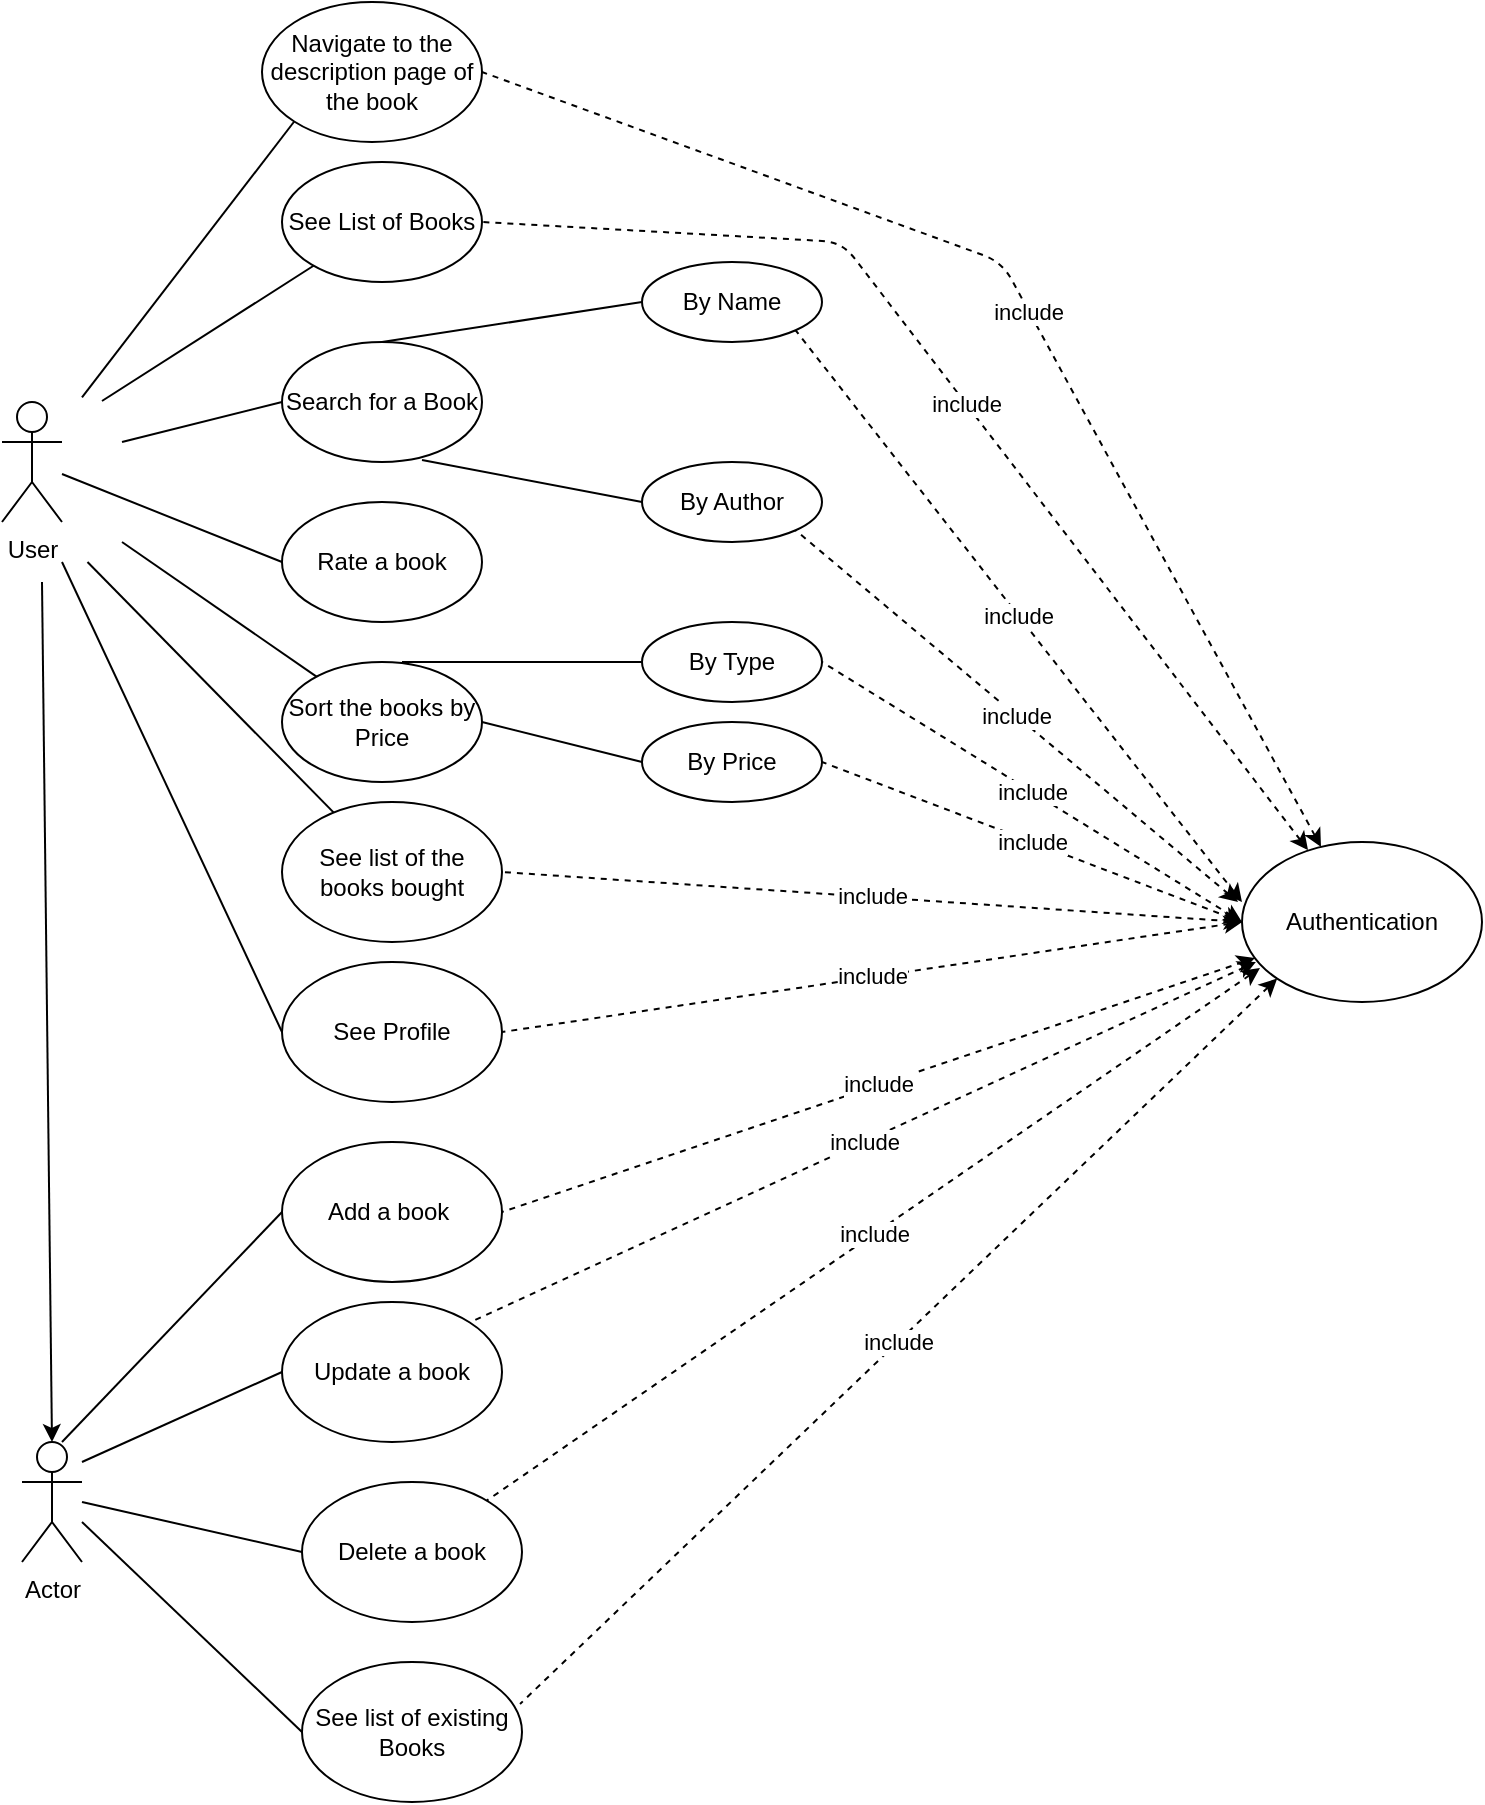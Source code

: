 <mxfile version="13.9.9" type="device"><diagram id="C5RBs43oDa-KdzZeNtuy" name="Page-1"><mxGraphModel dx="1002" dy="1762" grid="1" gridSize="10" guides="1" tooltips="1" connect="1" arrows="1" fold="1" page="1" pageScale="1" pageWidth="827" pageHeight="1169" math="0" shadow="0"><root><mxCell id="WIyWlLk6GJQsqaUBKTNV-0"/><mxCell id="WIyWlLk6GJQsqaUBKTNV-1" parent="WIyWlLk6GJQsqaUBKTNV-0"/><mxCell id="zdnC0Rfc651BpJhA4czk-0" value="User" style="shape=umlActor;verticalLabelPosition=bottom;verticalAlign=top;html=1;outlineConnect=0;" vertex="1" parent="WIyWlLk6GJQsqaUBKTNV-1"><mxGeometry x="60" y="180" width="30" height="60" as="geometry"/></mxCell><mxCell id="zdnC0Rfc651BpJhA4czk-2" value="Actor" style="shape=umlActor;verticalLabelPosition=bottom;verticalAlign=top;html=1;outlineConnect=0;" vertex="1" parent="WIyWlLk6GJQsqaUBKTNV-1"><mxGeometry x="70" y="700" width="30" height="60" as="geometry"/></mxCell><mxCell id="zdnC0Rfc651BpJhA4czk-6" value="Authentication" style="ellipse;whiteSpace=wrap;html=1;" vertex="1" parent="WIyWlLk6GJQsqaUBKTNV-1"><mxGeometry x="680" y="400" width="120" height="80" as="geometry"/></mxCell><mxCell id="zdnC0Rfc651BpJhA4czk-9" value="" style="endArrow=none;html=1;endFill=0;" edge="1" parent="WIyWlLk6GJQsqaUBKTNV-1"><mxGeometry width="50" height="50" relative="1" as="geometry"><mxPoint x="120" y="200" as="sourcePoint"/><mxPoint x="200" y="180" as="targetPoint"/></mxGeometry></mxCell><mxCell id="zdnC0Rfc651BpJhA4czk-10" value="Search for a Book" style="ellipse;whiteSpace=wrap;html=1;" vertex="1" parent="WIyWlLk6GJQsqaUBKTNV-1"><mxGeometry x="200" y="150" width="100" height="60" as="geometry"/></mxCell><mxCell id="zdnC0Rfc651BpJhA4czk-12" value="" style="endArrow=none;html=1;endFill=0;entryX=0;entryY=0.5;entryDx=0;entryDy=0;exitX=0.5;exitY=0;exitDx=0;exitDy=0;" edge="1" parent="WIyWlLk6GJQsqaUBKTNV-1" source="zdnC0Rfc651BpJhA4czk-10" target="zdnC0Rfc651BpJhA4czk-15"><mxGeometry width="50" height="50" relative="1" as="geometry"><mxPoint x="290" y="160" as="sourcePoint"/><mxPoint x="370" y="140" as="targetPoint"/></mxGeometry></mxCell><mxCell id="zdnC0Rfc651BpJhA4czk-15" value="By Name" style="ellipse;whiteSpace=wrap;html=1;" vertex="1" parent="WIyWlLk6GJQsqaUBKTNV-1"><mxGeometry x="380" y="110" width="90" height="40" as="geometry"/></mxCell><mxCell id="zdnC0Rfc651BpJhA4czk-19" value="By Author" style="ellipse;whiteSpace=wrap;html=1;" vertex="1" parent="WIyWlLk6GJQsqaUBKTNV-1"><mxGeometry x="380" y="210" width="90" height="40" as="geometry"/></mxCell><mxCell id="zdnC0Rfc651BpJhA4czk-20" value="" style="endArrow=none;html=1;endFill=0;entryX=0;entryY=0.5;entryDx=0;entryDy=0;" edge="1" parent="WIyWlLk6GJQsqaUBKTNV-1" target="zdnC0Rfc651BpJhA4czk-19"><mxGeometry width="50" height="50" relative="1" as="geometry"><mxPoint x="270" y="209" as="sourcePoint"/><mxPoint x="350" y="209" as="targetPoint"/></mxGeometry></mxCell><mxCell id="zdnC0Rfc651BpJhA4czk-21" value="" style="endArrow=none;html=1;endFill=0;" edge="1" parent="WIyWlLk6GJQsqaUBKTNV-1" target="zdnC0Rfc651BpJhA4czk-23"><mxGeometry width="50" height="50" relative="1" as="geometry"><mxPoint x="110" y="179.5" as="sourcePoint"/><mxPoint x="190" y="130" as="targetPoint"/></mxGeometry></mxCell><mxCell id="zdnC0Rfc651BpJhA4czk-23" value="See List of Books" style="ellipse;whiteSpace=wrap;html=1;" vertex="1" parent="WIyWlLk6GJQsqaUBKTNV-1"><mxGeometry x="200" y="60" width="100" height="60" as="geometry"/></mxCell><mxCell id="zdnC0Rfc651BpJhA4czk-24" value="Rate a book&lt;span style=&quot;color: rgba(0 , 0 , 0 , 0) ; font-family: monospace ; font-size: 0px&quot;&gt;%3CmxGraphModel%3E%3Croot%3E%3CmxCell%20id%3D%220%22%2F%3E%3CmxCell%20id%3D%221%22%20parent%3D%220%22%2F%3E%3CmxCell%20id%3D%222%22%20value%3D%22%22%20style%3D%22endArrow%3Dnone%3Bhtml%3D1%3BendFill%3D0%3B%22%20edge%3D%221%22%20parent%3D%221%22%3E%3CmxGeometry%20width%3D%2250%22%20height%3D%2250%22%20relative%3D%221%22%20as%3D%22geometry%22%3E%3CmxPoint%20x%3D%22110%22%20y%3D%22179.5%22%20as%3D%22sourcePoint%22%2F%3E%3CmxPoint%20x%3D%22215.681%22%20y%3D%22111.817%22%20as%3D%22targetPoint%22%2F%3E%3C%2FmxGeometry%3E%3C%2FmxCell%3E%3C%2Froot%3E%3C%2FmxGraphModel%3E&lt;/span&gt;" style="ellipse;whiteSpace=wrap;html=1;" vertex="1" parent="WIyWlLk6GJQsqaUBKTNV-1"><mxGeometry x="200" y="230" width="100" height="60" as="geometry"/></mxCell><mxCell id="zdnC0Rfc651BpJhA4czk-25" value="" style="endArrow=none;html=1;endFill=0;entryX=0;entryY=0.5;entryDx=0;entryDy=0;" edge="1" parent="WIyWlLk6GJQsqaUBKTNV-1" source="zdnC0Rfc651BpJhA4czk-0" target="zdnC0Rfc651BpJhA4czk-24"><mxGeometry width="50" height="50" relative="1" as="geometry"><mxPoint x="130" y="228" as="sourcePoint"/><mxPoint x="215.681" y="159.997" as="targetPoint"/></mxGeometry></mxCell><mxCell id="zdnC0Rfc651BpJhA4czk-26" value="" style="endArrow=none;html=1;endFill=0;" edge="1" parent="WIyWlLk6GJQsqaUBKTNV-1" target="zdnC0Rfc651BpJhA4czk-27"><mxGeometry width="50" height="50" relative="1" as="geometry"><mxPoint x="120" y="250" as="sourcePoint"/><mxPoint x="200" y="330" as="targetPoint"/><Array as="points"/></mxGeometry></mxCell><mxCell id="zdnC0Rfc651BpJhA4czk-27" value="Sort the books by Price" style="ellipse;whiteSpace=wrap;html=1;" vertex="1" parent="WIyWlLk6GJQsqaUBKTNV-1"><mxGeometry x="200" y="310" width="100" height="60" as="geometry"/></mxCell><mxCell id="zdnC0Rfc651BpJhA4czk-29" value="" style="endArrow=none;html=1;endFill=0;" edge="1" parent="WIyWlLk6GJQsqaUBKTNV-1" target="zdnC0Rfc651BpJhA4czk-30"><mxGeometry width="50" height="50" relative="1" as="geometry"><mxPoint x="102.75" y="260" as="sourcePoint"/><mxPoint x="200" y="400" as="targetPoint"/><Array as="points"/></mxGeometry></mxCell><mxCell id="zdnC0Rfc651BpJhA4czk-30" value="See list of the books bought" style="ellipse;whiteSpace=wrap;html=1;" vertex="1" parent="WIyWlLk6GJQsqaUBKTNV-1"><mxGeometry x="200" y="380" width="110" height="70" as="geometry"/></mxCell><mxCell id="zdnC0Rfc651BpJhA4czk-32" value="By Type" style="ellipse;whiteSpace=wrap;html=1;" vertex="1" parent="WIyWlLk6GJQsqaUBKTNV-1"><mxGeometry x="380" y="290" width="90" height="40" as="geometry"/></mxCell><mxCell id="zdnC0Rfc651BpJhA4czk-33" value="By Price" style="ellipse;whiteSpace=wrap;html=1;" vertex="1" parent="WIyWlLk6GJQsqaUBKTNV-1"><mxGeometry x="380" y="340" width="90" height="40" as="geometry"/></mxCell><mxCell id="zdnC0Rfc651BpJhA4czk-38" value="" style="endArrow=none;html=1;entryX=0;entryY=0.5;entryDx=0;entryDy=0;" edge="1" parent="WIyWlLk6GJQsqaUBKTNV-1" target="zdnC0Rfc651BpJhA4czk-32"><mxGeometry width="50" height="50" relative="1" as="geometry"><mxPoint x="260" y="310" as="sourcePoint"/><mxPoint x="310" y="260" as="targetPoint"/></mxGeometry></mxCell><mxCell id="zdnC0Rfc651BpJhA4czk-39" value="" style="endArrow=none;html=1;entryX=0;entryY=0.5;entryDx=0;entryDy=0;" edge="1" parent="WIyWlLk6GJQsqaUBKTNV-1" target="zdnC0Rfc651BpJhA4czk-33"><mxGeometry width="50" height="50" relative="1" as="geometry"><mxPoint x="300" y="340" as="sourcePoint"/><mxPoint x="350" y="290" as="targetPoint"/></mxGeometry></mxCell><mxCell id="zdnC0Rfc651BpJhA4czk-40" value="See Profile" style="ellipse;whiteSpace=wrap;html=1;" vertex="1" parent="WIyWlLk6GJQsqaUBKTNV-1"><mxGeometry x="200" y="460" width="110" height="70" as="geometry"/></mxCell><mxCell id="zdnC0Rfc651BpJhA4czk-41" value="" style="endArrow=none;html=1;endFill=0;entryX=0;entryY=0.5;entryDx=0;entryDy=0;" edge="1" parent="WIyWlLk6GJQsqaUBKTNV-1" target="zdnC0Rfc651BpJhA4czk-40"><mxGeometry width="50" height="50" relative="1" as="geometry"><mxPoint x="90" y="260" as="sourcePoint"/><mxPoint x="213.132" y="385.307" as="targetPoint"/><Array as="points"/></mxGeometry></mxCell><mxCell id="zdnC0Rfc651BpJhA4czk-42" value="Navigate to the description page of the book" style="ellipse;whiteSpace=wrap;html=1;" vertex="1" parent="WIyWlLk6GJQsqaUBKTNV-1"><mxGeometry x="190" y="-20" width="110" height="70" as="geometry"/></mxCell><mxCell id="zdnC0Rfc651BpJhA4czk-43" value="" style="endArrow=none;html=1;endFill=0;entryX=0;entryY=1;entryDx=0;entryDy=0;" edge="1" parent="WIyWlLk6GJQsqaUBKTNV-1" target="zdnC0Rfc651BpJhA4czk-42"><mxGeometry width="50" height="50" relative="1" as="geometry"><mxPoint x="100" y="177.68" as="sourcePoint"/><mxPoint x="205.681" y="109.997" as="targetPoint"/></mxGeometry></mxCell><mxCell id="zdnC0Rfc651BpJhA4czk-44" value="Add a book&amp;nbsp;" style="ellipse;whiteSpace=wrap;html=1;" vertex="1" parent="WIyWlLk6GJQsqaUBKTNV-1"><mxGeometry x="200" y="550" width="110" height="70" as="geometry"/></mxCell><mxCell id="zdnC0Rfc651BpJhA4czk-45" value="Update a book" style="ellipse;whiteSpace=wrap;html=1;" vertex="1" parent="WIyWlLk6GJQsqaUBKTNV-1"><mxGeometry x="200" y="630" width="110" height="70" as="geometry"/></mxCell><mxCell id="zdnC0Rfc651BpJhA4czk-46" value="Delete a book" style="ellipse;whiteSpace=wrap;html=1;" vertex="1" parent="WIyWlLk6GJQsqaUBKTNV-1"><mxGeometry x="210" y="720" width="110" height="70" as="geometry"/></mxCell><mxCell id="zdnC0Rfc651BpJhA4czk-47" value="See list of existing Books" style="ellipse;whiteSpace=wrap;html=1;" vertex="1" parent="WIyWlLk6GJQsqaUBKTNV-1"><mxGeometry x="210" y="810" width="110" height="70" as="geometry"/></mxCell><mxCell id="zdnC0Rfc651BpJhA4czk-48" value="" style="endArrow=none;html=1;entryX=0;entryY=0.5;entryDx=0;entryDy=0;" edge="1" parent="WIyWlLk6GJQsqaUBKTNV-1" target="zdnC0Rfc651BpJhA4czk-44"><mxGeometry width="50" height="50" relative="1" as="geometry"><mxPoint x="90" y="700" as="sourcePoint"/><mxPoint x="140" y="650" as="targetPoint"/></mxGeometry></mxCell><mxCell id="zdnC0Rfc651BpJhA4czk-49" value="" style="endArrow=none;html=1;entryX=0;entryY=0.5;entryDx=0;entryDy=0;" edge="1" parent="WIyWlLk6GJQsqaUBKTNV-1" target="zdnC0Rfc651BpJhA4czk-45"><mxGeometry width="50" height="50" relative="1" as="geometry"><mxPoint x="100" y="710" as="sourcePoint"/><mxPoint x="210" y="595" as="targetPoint"/></mxGeometry></mxCell><mxCell id="zdnC0Rfc651BpJhA4czk-50" value="" style="endArrow=none;html=1;entryX=0;entryY=0.5;entryDx=0;entryDy=0;" edge="1" parent="WIyWlLk6GJQsqaUBKTNV-1" target="zdnC0Rfc651BpJhA4czk-46"><mxGeometry width="50" height="50" relative="1" as="geometry"><mxPoint x="100" y="730" as="sourcePoint"/><mxPoint x="220" y="605" as="targetPoint"/></mxGeometry></mxCell><mxCell id="zdnC0Rfc651BpJhA4czk-51" value="" style="endArrow=none;html=1;entryX=0;entryY=0.5;entryDx=0;entryDy=0;" edge="1" parent="WIyWlLk6GJQsqaUBKTNV-1" target="zdnC0Rfc651BpJhA4czk-47"><mxGeometry width="50" height="50" relative="1" as="geometry"><mxPoint x="100" y="740" as="sourcePoint"/><mxPoint x="230" y="615" as="targetPoint"/></mxGeometry></mxCell><mxCell id="zdnC0Rfc651BpJhA4czk-52" value="include" style="endArrow=none;dashed=1;html=1;entryX=1;entryY=0.5;entryDx=0;entryDy=0;startArrow=classic;startFill=1;" edge="1" parent="WIyWlLk6GJQsqaUBKTNV-1" source="zdnC0Rfc651BpJhA4czk-6" target="zdnC0Rfc651BpJhA4czk-42"><mxGeometry width="50" height="50" relative="1" as="geometry"><mxPoint x="520" y="340" as="sourcePoint"/><mxPoint x="510" y="460" as="targetPoint"/><Array as="points"><mxPoint x="560" y="110"/></Array></mxGeometry></mxCell><mxCell id="zdnC0Rfc651BpJhA4czk-53" value="include" style="endArrow=none;dashed=1;html=1;entryX=1;entryY=0.5;entryDx=0;entryDy=0;startArrow=classic;startFill=1;" edge="1" parent="WIyWlLk6GJQsqaUBKTNV-1" target="zdnC0Rfc651BpJhA4czk-23"><mxGeometry width="50" height="50" relative="1" as="geometry"><mxPoint x="713" y="404" as="sourcePoint"/><mxPoint x="510" y="190" as="targetPoint"/><Array as="points"><mxPoint x="480" y="100"/></Array></mxGeometry></mxCell><mxCell id="zdnC0Rfc651BpJhA4czk-54" value="include" style="endArrow=none;dashed=1;html=1;entryX=1;entryY=1;entryDx=0;entryDy=0;startArrow=classic;startFill=1;" edge="1" parent="WIyWlLk6GJQsqaUBKTNV-1" target="zdnC0Rfc651BpJhA4czk-15"><mxGeometry width="50" height="50" relative="1" as="geometry"><mxPoint x="680" y="430" as="sourcePoint"/><mxPoint x="510" y="190" as="targetPoint"/></mxGeometry></mxCell><mxCell id="zdnC0Rfc651BpJhA4czk-56" value="include" style="endArrow=none;dashed=1;html=1;entryX=1;entryY=1;entryDx=0;entryDy=0;startArrow=classic;startFill=1;" edge="1" parent="WIyWlLk6GJQsqaUBKTNV-1" target="zdnC0Rfc651BpJhA4czk-19"><mxGeometry width="50" height="50" relative="1" as="geometry"><mxPoint x="678" y="430" as="sourcePoint"/><mxPoint x="510" y="190" as="targetPoint"/></mxGeometry></mxCell><mxCell id="zdnC0Rfc651BpJhA4czk-57" value="include" style="endArrow=none;dashed=1;html=1;entryX=1;entryY=0.5;entryDx=0;entryDy=0;exitX=0;exitY=0.5;exitDx=0;exitDy=0;startArrow=classic;startFill=1;" edge="1" parent="WIyWlLk6GJQsqaUBKTNV-1" source="zdnC0Rfc651BpJhA4czk-6" target="zdnC0Rfc651BpJhA4czk-32"><mxGeometry width="50" height="50" relative="1" as="geometry"><mxPoint x="100" y="360" as="sourcePoint"/><mxPoint x="150" y="310" as="targetPoint"/></mxGeometry></mxCell><mxCell id="zdnC0Rfc651BpJhA4czk-58" value="include" style="endArrow=none;dashed=1;html=1;startArrow=classic;startFill=1;entryX=1;entryY=0.5;entryDx=0;entryDy=0;" edge="1" parent="WIyWlLk6GJQsqaUBKTNV-1" target="zdnC0Rfc651BpJhA4czk-33"><mxGeometry width="50" height="50" relative="1" as="geometry"><mxPoint x="680" y="440" as="sourcePoint"/><mxPoint x="680" y="440" as="targetPoint"/></mxGeometry></mxCell><mxCell id="zdnC0Rfc651BpJhA4czk-59" value="include" style="endArrow=none;dashed=1;html=1;startArrow=classic;startFill=1;entryX=1;entryY=0.5;entryDx=0;entryDy=0;exitX=0;exitY=0.5;exitDx=0;exitDy=0;" edge="1" parent="WIyWlLk6GJQsqaUBKTNV-1" source="zdnC0Rfc651BpJhA4czk-6" target="zdnC0Rfc651BpJhA4czk-30"><mxGeometry width="50" height="50" relative="1" as="geometry"><mxPoint x="340" y="450" as="sourcePoint"/><mxPoint x="680" y="440" as="targetPoint"/></mxGeometry></mxCell><mxCell id="zdnC0Rfc651BpJhA4czk-60" value="include" style="endArrow=none;dashed=1;html=1;entryX=1;entryY=0.5;entryDx=0;entryDy=0;startArrow=classic;startFill=1;" edge="1" parent="WIyWlLk6GJQsqaUBKTNV-1" target="zdnC0Rfc651BpJhA4czk-40"><mxGeometry width="50" height="50" relative="1" as="geometry"><mxPoint x="680" y="440" as="sourcePoint"/><mxPoint x="450" y="450" as="targetPoint"/></mxGeometry></mxCell><mxCell id="zdnC0Rfc651BpJhA4czk-61" value="include" style="endArrow=none;dashed=1;html=1;entryX=1;entryY=0.5;entryDx=0;entryDy=0;startArrow=classic;startFill=1;" edge="1" parent="WIyWlLk6GJQsqaUBKTNV-1" source="zdnC0Rfc651BpJhA4czk-6" target="zdnC0Rfc651BpJhA4czk-44"><mxGeometry width="50" height="50" relative="1" as="geometry"><mxPoint x="676" y="447" as="sourcePoint"/><mxPoint x="450" y="450" as="targetPoint"/></mxGeometry></mxCell><mxCell id="zdnC0Rfc651BpJhA4czk-62" value="include" style="endArrow=none;dashed=1;html=1;startArrow=classic;startFill=1;entryX=1;entryY=0;entryDx=0;entryDy=0;exitX=0.058;exitY=0.75;exitDx=0;exitDy=0;exitPerimeter=0;" edge="1" parent="WIyWlLk6GJQsqaUBKTNV-1" source="zdnC0Rfc651BpJhA4czk-6" target="zdnC0Rfc651BpJhA4czk-45"><mxGeometry width="50" height="50" relative="1" as="geometry"><mxPoint x="350" y="665" as="sourcePoint"/><mxPoint x="450" y="520" as="targetPoint"/></mxGeometry></mxCell><mxCell id="zdnC0Rfc651BpJhA4czk-63" value="include" style="endArrow=none;dashed=1;html=1;startArrow=classic;startFill=1;exitX=0.075;exitY=0.788;exitDx=0;exitDy=0;exitPerimeter=0;" edge="1" parent="WIyWlLk6GJQsqaUBKTNV-1" source="zdnC0Rfc651BpJhA4czk-6" target="zdnC0Rfc651BpJhA4czk-46"><mxGeometry width="50" height="50" relative="1" as="geometry"><mxPoint x="420" y="630" as="sourcePoint"/><mxPoint x="450" y="520" as="targetPoint"/></mxGeometry></mxCell><mxCell id="zdnC0Rfc651BpJhA4czk-64" value="include" style="endArrow=none;dashed=1;html=1;entryX=0.991;entryY=0.3;entryDx=0;entryDy=0;startArrow=classic;startFill=1;entryPerimeter=0;exitX=0;exitY=1;exitDx=0;exitDy=0;" edge="1" parent="WIyWlLk6GJQsqaUBKTNV-1" source="zdnC0Rfc651BpJhA4czk-6" target="zdnC0Rfc651BpJhA4czk-47"><mxGeometry width="50" height="50" relative="1" as="geometry"><mxPoint x="750" y="580" as="sourcePoint"/><mxPoint x="450" y="670" as="targetPoint"/></mxGeometry></mxCell><mxCell id="zdnC0Rfc651BpJhA4czk-65" value="" style="endArrow=classic;html=1;entryX=0.5;entryY=0;entryDx=0;entryDy=0;entryPerimeter=0;" edge="1" parent="WIyWlLk6GJQsqaUBKTNV-1" target="zdnC0Rfc651BpJhA4czk-2"><mxGeometry width="50" height="50" relative="1" as="geometry"><mxPoint x="80" y="270" as="sourcePoint"/><mxPoint x="500" y="460" as="targetPoint"/><Array as="points"/></mxGeometry></mxCell></root></mxGraphModel></diagram></mxfile>